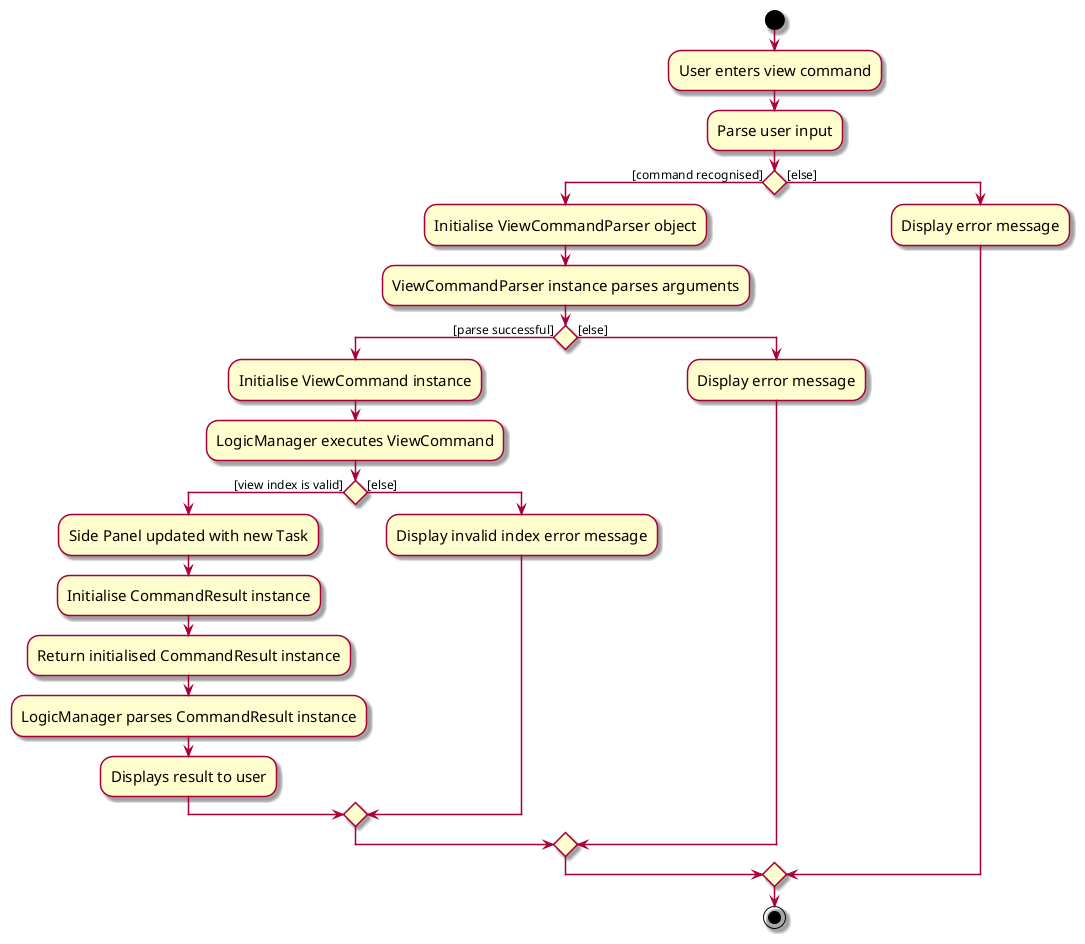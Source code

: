 @startuml
skin rose
skinparam ActivityFontSize 15
skinparam ArrowFontSize 12
start
:User enters view command;

'Since the beta syntax does not support placing the condition outside the
'diamond we place it as the true branch instead.

:Parse user input;

if () then ([command recognised])
    :Initialise ViewCommandParser object;
    :ViewCommandParser instance parses arguments;
    if () then ([parse successful])
        :Initialise ViewCommand instance;
        :LogicManager executes ViewCommand;
        if () then ([view index is valid])
            :Side Panel updated with new Task;
            :Initialise CommandResult instance;
            :Return initialised CommandResult instance;
            :LogicManager parses CommandResult instance;
            :Displays result to user;
        else ([else])
            :Display invalid index error message;
        endif
    else ([else])
        :Display error message;
    endif
else ([else])
:Display error message;
endif
stop

@enduml

